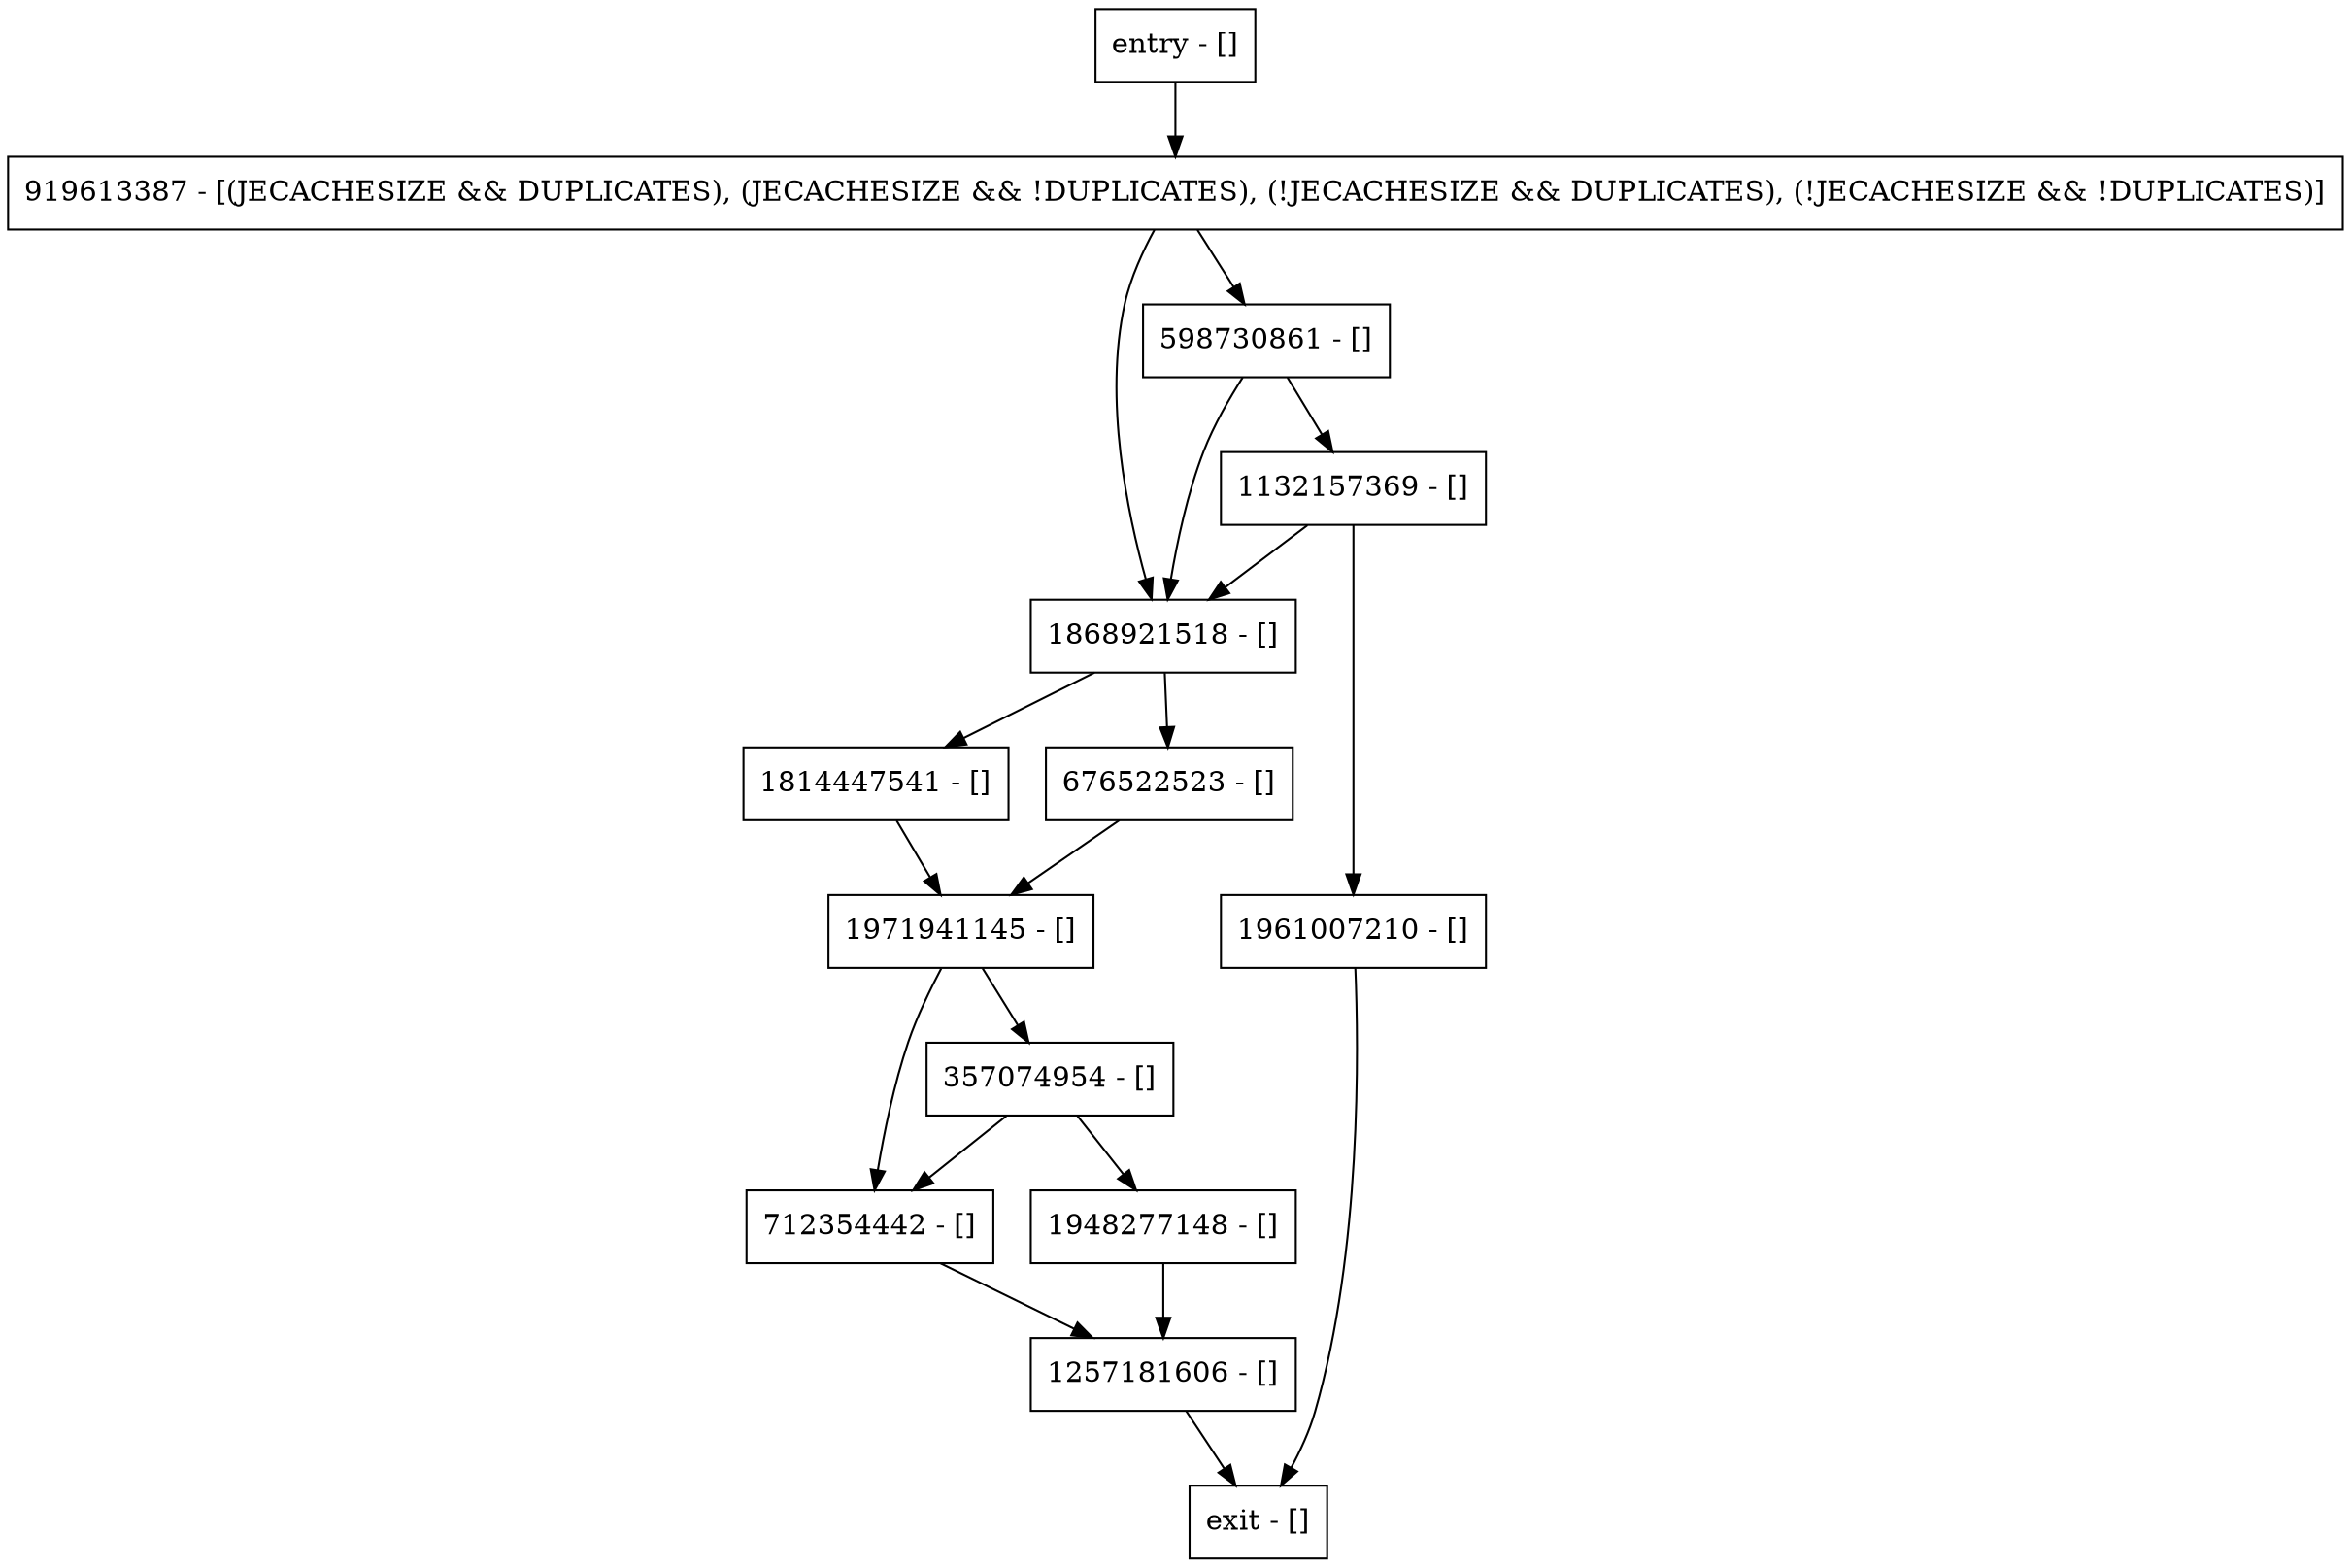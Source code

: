 digraph <init> {
node [shape=record];
1971941145 [label="1971941145 - []"];
entry [label="entry - []"];
exit [label="exit - []"];
919613387 [label="919613387 - [(JECACHESIZE && DUPLICATES), (JECACHESIZE && !DUPLICATES), (!JECACHESIZE && DUPLICATES), (!JECACHESIZE && !DUPLICATES)]"];
1868921518 [label="1868921518 - []"];
1814447541 [label="1814447541 - []"];
712354442 [label="712354442 - []"];
1948277148 [label="1948277148 - []"];
598730861 [label="598730861 - []"];
1257181606 [label="1257181606 - []"];
1132157369 [label="1132157369 - []"];
1961007210 [label="1961007210 - []"];
676522523 [label="676522523 - []"];
357074954 [label="357074954 - []"];
entry;
exit;
1971941145 -> 712354442;
1971941145 -> 357074954;
entry -> 919613387;
919613387 -> 1868921518;
919613387 -> 598730861;
1868921518 -> 1814447541;
1868921518 -> 676522523;
1814447541 -> 1971941145;
712354442 -> 1257181606;
1948277148 -> 1257181606;
598730861 -> 1868921518;
598730861 -> 1132157369;
1257181606 -> exit;
1132157369 -> 1868921518;
1132157369 -> 1961007210;
1961007210 -> exit;
676522523 -> 1971941145;
357074954 -> 1948277148;
357074954 -> 712354442;
}
